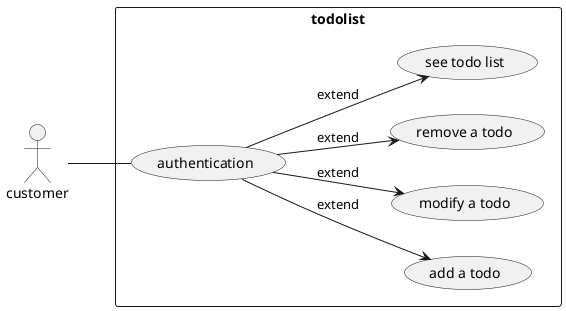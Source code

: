@startuml usecase
scale 1
left to right direction
skinparam PackageStyle rect
actor customer as c
rectangle todolist {
    c -- (authentication)
    (authentication)--> (add a todo): extend
    (authentication)--> (modify a todo): extend
    (authentication)--> (remove a todo): extend
    (authentication)--> (see todo list): extend
}
@enduml